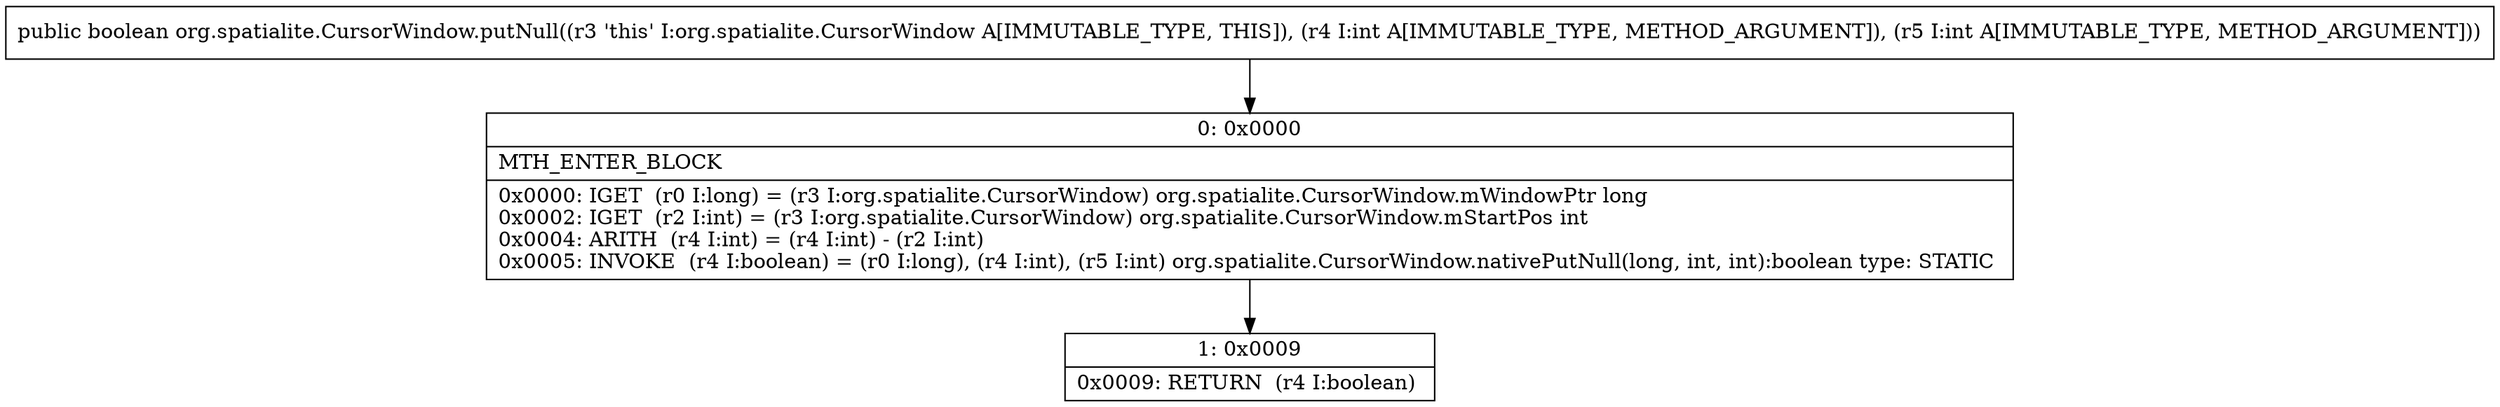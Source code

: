 digraph "CFG fororg.spatialite.CursorWindow.putNull(II)Z" {
Node_0 [shape=record,label="{0\:\ 0x0000|MTH_ENTER_BLOCK\l|0x0000: IGET  (r0 I:long) = (r3 I:org.spatialite.CursorWindow) org.spatialite.CursorWindow.mWindowPtr long \l0x0002: IGET  (r2 I:int) = (r3 I:org.spatialite.CursorWindow) org.spatialite.CursorWindow.mStartPos int \l0x0004: ARITH  (r4 I:int) = (r4 I:int) \- (r2 I:int) \l0x0005: INVOKE  (r4 I:boolean) = (r0 I:long), (r4 I:int), (r5 I:int) org.spatialite.CursorWindow.nativePutNull(long, int, int):boolean type: STATIC \l}"];
Node_1 [shape=record,label="{1\:\ 0x0009|0x0009: RETURN  (r4 I:boolean) \l}"];
MethodNode[shape=record,label="{public boolean org.spatialite.CursorWindow.putNull((r3 'this' I:org.spatialite.CursorWindow A[IMMUTABLE_TYPE, THIS]), (r4 I:int A[IMMUTABLE_TYPE, METHOD_ARGUMENT]), (r5 I:int A[IMMUTABLE_TYPE, METHOD_ARGUMENT])) }"];
MethodNode -> Node_0;
Node_0 -> Node_1;
}

